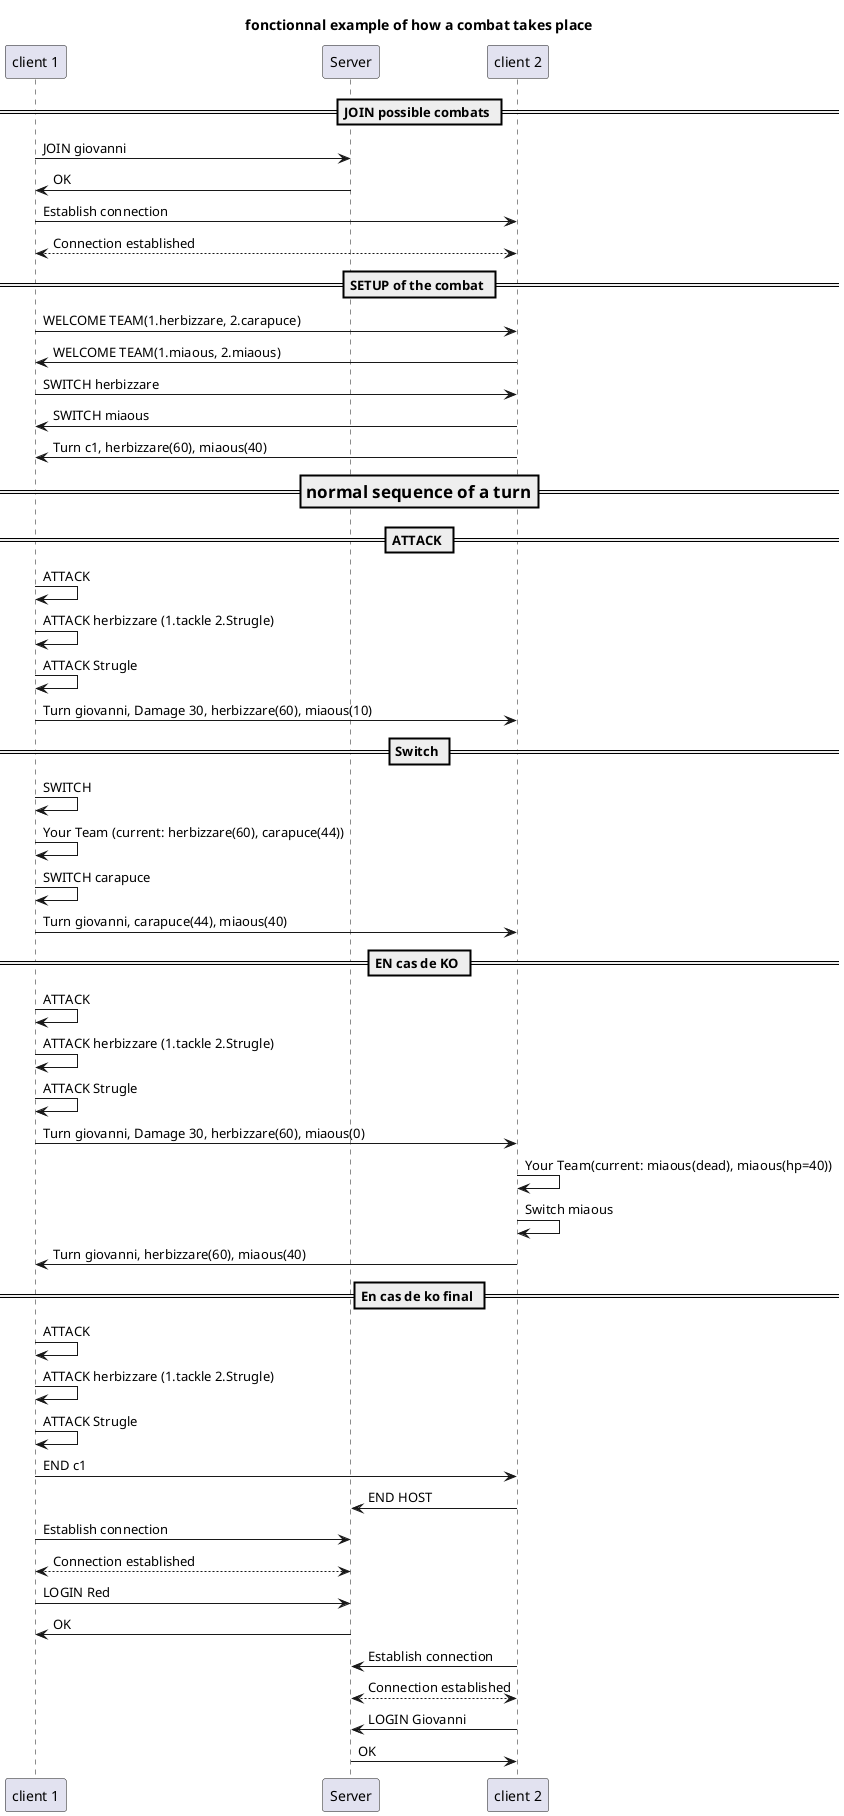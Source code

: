 @startuml functionnalCombatExample
title "fonctionnal example of how a combat takes place"
participant "client 1" as c1
participant "Server" as s
participant "client 2" as giovanni
== JOIN possible combats ==

c1->s: JOIN giovanni
s->c1: OK

c1->giovanni: Establish connection
c1<-->giovanni: Connection established

== SETUP of the combat ==
c1->giovanni: WELCOME TEAM(1.herbizzare, 2.carapuce)
giovanni->c1: WELCOME TEAM(1.miaous, 2.miaous)
c1->giovanni: SWITCH herbizzare
giovanni->c1: SWITCH miaous
giovanni->c1: Turn c1, herbizzare(60), miaous(40)


=== normal sequence of a turn ==
== ATTACK ==
c1->c1: ATTACK
c1->c1: ATTACK herbizzare (1.tackle 2.Strugle)
c1->c1: ATTACK Strugle
c1->giovanni: Turn giovanni, Damage 30, herbizzare(60), miaous(10)

== Switch ==
c1->c1: SWITCH
c1->c1: Your Team (current: herbizzare(60), carapuce(44))
c1->c1: SWITCH carapuce
c1->giovanni: Turn giovanni, carapuce(44), miaous(40)

== EN cas de KO ==
c1->c1: ATTACK
c1->c1: ATTACK herbizzare (1.tackle 2.Strugle)
c1->c1: ATTACK Strugle
c1->giovanni: Turn giovanni, Damage 30, herbizzare(60), miaous(0)
giovanni->giovanni: Your Team(current: miaous(dead), miaous(hp=40))
giovanni->giovanni: Switch miaous
giovanni->c1: Turn giovanni, herbizzare(60), miaous(40)

== En cas de ko final ==
c1->c1: ATTACK
c1->c1: ATTACK herbizzare (1.tackle 2.Strugle)
c1->c1: ATTACK Strugle
c1->giovanni: END c1
giovanni->s: END HOST

c1->s : Establish connection
c1<-->s : Connection established

c1->s: LOGIN Red
s->c1: OK

giovanni->s : Establish connection
giovanni<-->s : Connection established

giovanni->s: LOGIN Giovanni
s->giovanni: OK

@enduml